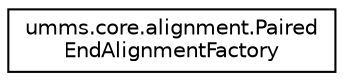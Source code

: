 digraph "Graphical Class Hierarchy"
{
  edge [fontname="Helvetica",fontsize="10",labelfontname="Helvetica",labelfontsize="10"];
  node [fontname="Helvetica",fontsize="10",shape=record];
  rankdir="LR";
  Node1 [label="umms.core.alignment.Paired\lEndAlignmentFactory",height=0.2,width=0.4,color="black", fillcolor="white", style="filled",URL="$classumms_1_1core_1_1alignment_1_1_paired_end_alignment_factory.html"];
}
